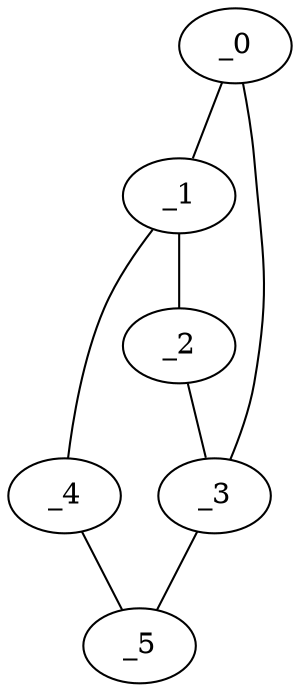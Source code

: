 graph EP1_0140 {
	_0	 [x="2.06586",
		y="2.97744"];
	_1	 [x="2.5497",
		y="0.386807"];
	_0 -- _1;
	_3	 [x="0.408574",
		y="2.85726"];
	_0 -- _3;
	_2	 [x="0.476698",
		y="0.849254"];
	_1 -- _2;
	_4	 [x="0.747021",
		y="1.15208"];
	_1 -- _4;
	_2 -- _3;
	_5	 [x="1.70843",
		y="1.55784"];
	_3 -- _5;
	_4 -- _5;
}
